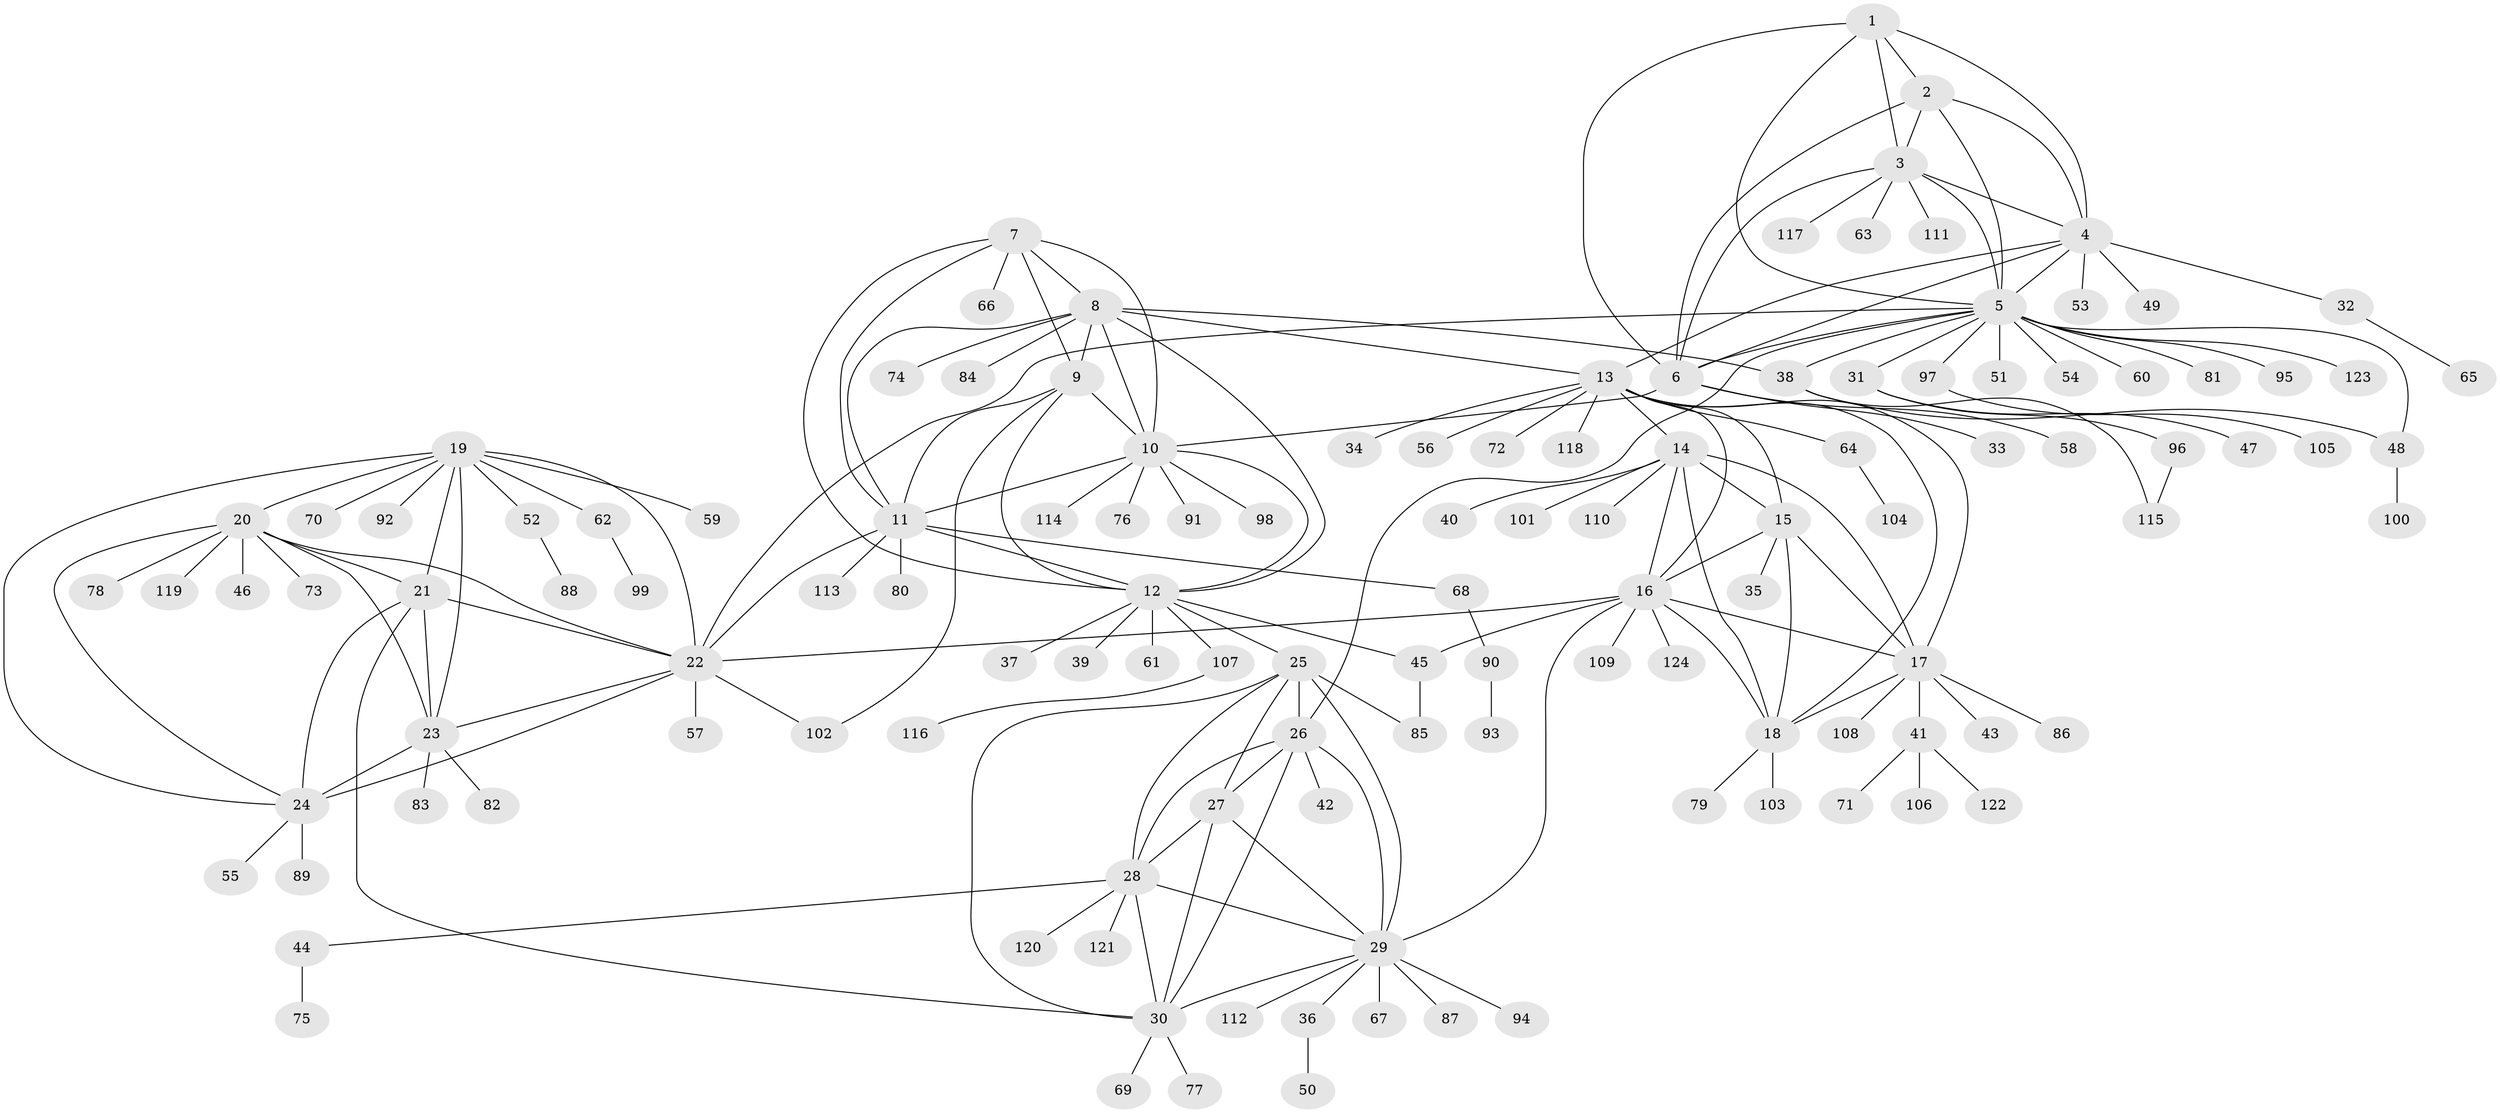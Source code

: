 // coarse degree distribution, {5: 0.03488372093023256, 8: 0.05813953488372093, 21: 0.011627906976744186, 13: 0.011627906976744186, 6: 0.023255813953488372, 9: 0.023255813953488372, 10: 0.03488372093023256, 3: 0.023255813953488372, 4: 0.046511627906976744, 7: 0.023255813953488372, 2: 0.06976744186046512, 1: 0.6395348837209303}
// Generated by graph-tools (version 1.1) at 2025/19/03/04/25 18:19:57]
// undirected, 124 vertices, 185 edges
graph export_dot {
graph [start="1"]
  node [color=gray90,style=filled];
  1;
  2;
  3;
  4;
  5;
  6;
  7;
  8;
  9;
  10;
  11;
  12;
  13;
  14;
  15;
  16;
  17;
  18;
  19;
  20;
  21;
  22;
  23;
  24;
  25;
  26;
  27;
  28;
  29;
  30;
  31;
  32;
  33;
  34;
  35;
  36;
  37;
  38;
  39;
  40;
  41;
  42;
  43;
  44;
  45;
  46;
  47;
  48;
  49;
  50;
  51;
  52;
  53;
  54;
  55;
  56;
  57;
  58;
  59;
  60;
  61;
  62;
  63;
  64;
  65;
  66;
  67;
  68;
  69;
  70;
  71;
  72;
  73;
  74;
  75;
  76;
  77;
  78;
  79;
  80;
  81;
  82;
  83;
  84;
  85;
  86;
  87;
  88;
  89;
  90;
  91;
  92;
  93;
  94;
  95;
  96;
  97;
  98;
  99;
  100;
  101;
  102;
  103;
  104;
  105;
  106;
  107;
  108;
  109;
  110;
  111;
  112;
  113;
  114;
  115;
  116;
  117;
  118;
  119;
  120;
  121;
  122;
  123;
  124;
  1 -- 2;
  1 -- 3;
  1 -- 4;
  1 -- 5;
  1 -- 6;
  2 -- 3;
  2 -- 4;
  2 -- 5;
  2 -- 6;
  3 -- 4;
  3 -- 5;
  3 -- 6;
  3 -- 63;
  3 -- 111;
  3 -- 117;
  4 -- 5;
  4 -- 6;
  4 -- 13;
  4 -- 32;
  4 -- 49;
  4 -- 53;
  5 -- 6;
  5 -- 22;
  5 -- 26;
  5 -- 31;
  5 -- 38;
  5 -- 48;
  5 -- 51;
  5 -- 54;
  5 -- 60;
  5 -- 81;
  5 -- 95;
  5 -- 97;
  5 -- 123;
  6 -- 10;
  6 -- 33;
  6 -- 58;
  7 -- 8;
  7 -- 9;
  7 -- 10;
  7 -- 11;
  7 -- 12;
  7 -- 66;
  8 -- 9;
  8 -- 10;
  8 -- 11;
  8 -- 12;
  8 -- 13;
  8 -- 38;
  8 -- 74;
  8 -- 84;
  9 -- 10;
  9 -- 11;
  9 -- 12;
  9 -- 102;
  10 -- 11;
  10 -- 12;
  10 -- 76;
  10 -- 91;
  10 -- 98;
  10 -- 114;
  11 -- 12;
  11 -- 22;
  11 -- 68;
  11 -- 80;
  11 -- 113;
  12 -- 25;
  12 -- 37;
  12 -- 39;
  12 -- 45;
  12 -- 61;
  12 -- 107;
  13 -- 14;
  13 -- 15;
  13 -- 16;
  13 -- 17;
  13 -- 18;
  13 -- 34;
  13 -- 56;
  13 -- 64;
  13 -- 72;
  13 -- 118;
  14 -- 15;
  14 -- 16;
  14 -- 17;
  14 -- 18;
  14 -- 40;
  14 -- 101;
  14 -- 110;
  15 -- 16;
  15 -- 17;
  15 -- 18;
  15 -- 35;
  16 -- 17;
  16 -- 18;
  16 -- 22;
  16 -- 29;
  16 -- 45;
  16 -- 109;
  16 -- 124;
  17 -- 18;
  17 -- 41;
  17 -- 43;
  17 -- 86;
  17 -- 108;
  18 -- 79;
  18 -- 103;
  19 -- 20;
  19 -- 21;
  19 -- 22;
  19 -- 23;
  19 -- 24;
  19 -- 52;
  19 -- 59;
  19 -- 62;
  19 -- 70;
  19 -- 92;
  20 -- 21;
  20 -- 22;
  20 -- 23;
  20 -- 24;
  20 -- 46;
  20 -- 73;
  20 -- 78;
  20 -- 119;
  21 -- 22;
  21 -- 23;
  21 -- 24;
  21 -- 30;
  22 -- 23;
  22 -- 24;
  22 -- 57;
  22 -- 102;
  23 -- 24;
  23 -- 82;
  23 -- 83;
  24 -- 55;
  24 -- 89;
  25 -- 26;
  25 -- 27;
  25 -- 28;
  25 -- 29;
  25 -- 30;
  25 -- 85;
  26 -- 27;
  26 -- 28;
  26 -- 29;
  26 -- 30;
  26 -- 42;
  27 -- 28;
  27 -- 29;
  27 -- 30;
  28 -- 29;
  28 -- 30;
  28 -- 44;
  28 -- 120;
  28 -- 121;
  29 -- 30;
  29 -- 36;
  29 -- 67;
  29 -- 87;
  29 -- 94;
  29 -- 112;
  30 -- 69;
  30 -- 77;
  31 -- 47;
  31 -- 96;
  32 -- 65;
  36 -- 50;
  38 -- 48;
  38 -- 115;
  41 -- 71;
  41 -- 106;
  41 -- 122;
  44 -- 75;
  45 -- 85;
  48 -- 100;
  52 -- 88;
  62 -- 99;
  64 -- 104;
  68 -- 90;
  90 -- 93;
  96 -- 115;
  97 -- 105;
  107 -- 116;
}
